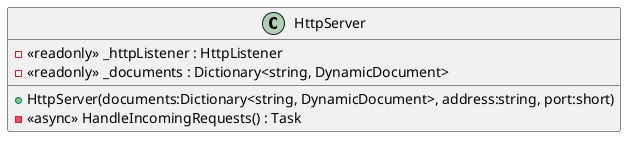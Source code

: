 @startuml
class HttpServer {
    - <<readonly>> _httpListener : HttpListener
    - <<readonly>> _documents : Dictionary<string, DynamicDocument>
    + HttpServer(documents:Dictionary<string, DynamicDocument>, address:string, port:short)
    - <<async>> HandleIncomingRequests() : Task
}
@enduml
